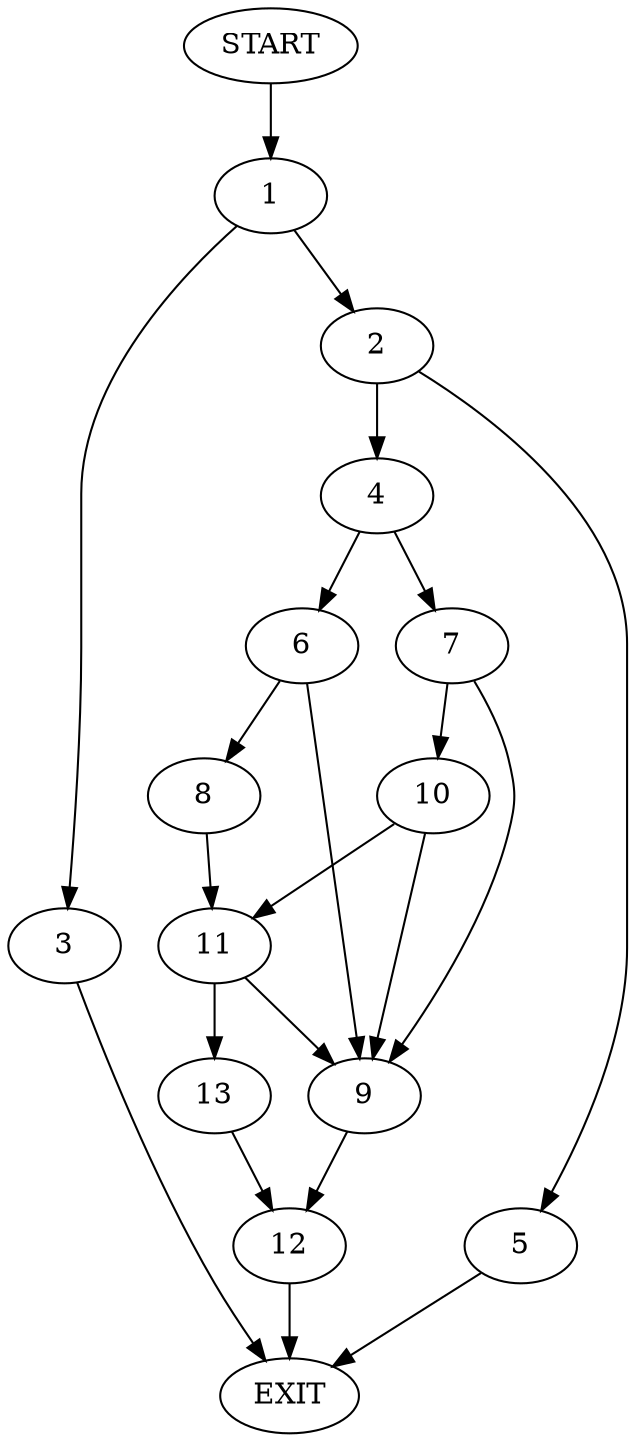 digraph {
0 [label="START"]
14 [label="EXIT"]
0 -> 1
1 -> 2
1 -> 3
2 -> 4
2 -> 5
3 -> 14
4 -> 6
4 -> 7
5 -> 14
6 -> 8
6 -> 9
7 -> 10
7 -> 9
8 -> 11
9 -> 12
11 -> 13
11 -> 9
10 -> 9
10 -> 11
13 -> 12
12 -> 14
}
